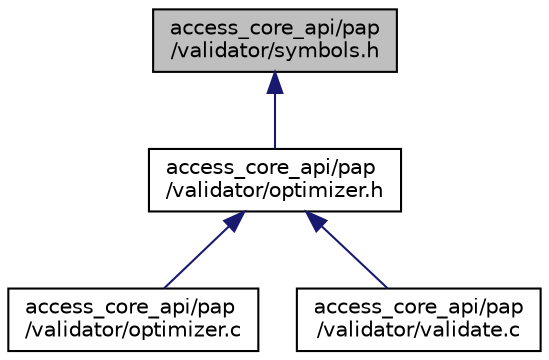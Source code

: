 digraph "access_core_api/pap/validator/symbols.h"
{
  edge [fontname="Helvetica",fontsize="10",labelfontname="Helvetica",labelfontsize="10"];
  node [fontname="Helvetica",fontsize="10",shape=record];
  Node2 [label="access_core_api/pap\l/validator/symbols.h",height=0.2,width=0.4,color="black", fillcolor="grey75", style="filled", fontcolor="black"];
  Node2 -> Node3 [dir="back",color="midnightblue",fontsize="10",style="solid",fontname="Helvetica"];
  Node3 [label="access_core_api/pap\l/validator/optimizer.h",height=0.2,width=0.4,color="black", fillcolor="white", style="filled",URL="$optimizer_8h.html"];
  Node3 -> Node4 [dir="back",color="midnightblue",fontsize="10",style="solid",fontname="Helvetica"];
  Node4 [label="access_core_api/pap\l/validator/optimizer.c",height=0.2,width=0.4,color="black", fillcolor="white", style="filled",URL="$optimizer_8c.html"];
  Node3 -> Node5 [dir="back",color="midnightblue",fontsize="10",style="solid",fontname="Helvetica"];
  Node5 [label="access_core_api/pap\l/validator/validate.c",height=0.2,width=0.4,color="black", fillcolor="white", style="filled",URL="$validate_8c.html"];
}
